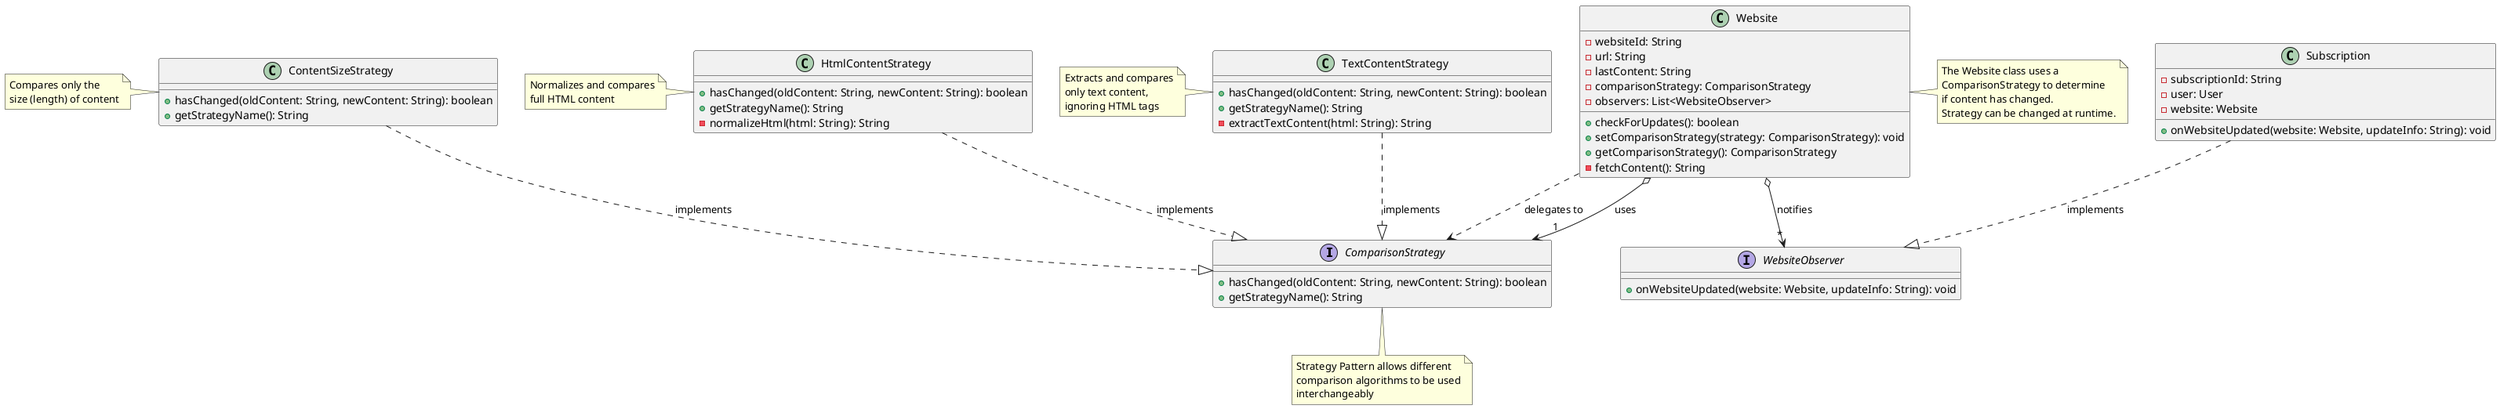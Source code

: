 @startuml Strategy Pattern - Website Monitor System

' Strategy Pattern Interface
interface ComparisonStrategy {
    + hasChanged(oldContent: String, newContent: String): boolean
    + getStrategyName(): String
}

' Concrete Strategy Classes
class ContentSizeStrategy {
    + hasChanged(oldContent: String, newContent: String): boolean
    + getStrategyName(): String
}

class HtmlContentStrategy {
    + hasChanged(oldContent: String, newContent: String): boolean
    + getStrategyName(): String
    - normalizeHtml(html: String): String
}

class TextContentStrategy {
    + hasChanged(oldContent: String, newContent: String): boolean
    + getStrategyName(): String
    - extractTextContent(html: String): String
}

' Context Class
class Website {
    - websiteId: String
    - url: String
    - lastContent: String
    - comparisonStrategy: ComparisonStrategy
    - observers: List<WebsiteObserver>
    
    + checkForUpdates(): boolean
    + setComparisonStrategy(strategy: ComparisonStrategy): void
    + getComparisonStrategy(): ComparisonStrategy
    - fetchContent(): String
}

' Observer Pattern Classes (simplified)
interface WebsiteObserver {
    + onWebsiteUpdated(website: Website, updateInfo: String): void
}

class Subscription {
    - subscriptionId: String
    - user: User
    - website: Website
    
    + onWebsiteUpdated(website: Website, updateInfo: String): void
}

' Relationships
ContentSizeStrategy ..|> ComparisonStrategy : implements
HtmlContentStrategy ..|> ComparisonStrategy : implements
TextContentStrategy ..|> ComparisonStrategy : implements

Website o--> "1" ComparisonStrategy : uses
Website ..> ComparisonStrategy : delegates to

Subscription ..|> WebsiteObserver : implements
Website o--> "*" WebsiteObserver : notifies

' Notes
note right of Website
  The Website class uses a
  ComparisonStrategy to determine
  if content has changed.
  Strategy can be changed at runtime.
end note

note bottom of ComparisonStrategy
  Strategy Pattern allows different
  comparison algorithms to be used
  interchangeably
end note

note left of ContentSizeStrategy
  Compares only the
  size (length) of content
end note

note left of HtmlContentStrategy
  Normalizes and compares
  full HTML content
end note

note left of TextContentStrategy
  Extracts and compares
  only text content,
  ignoring HTML tags
end note

@enduml
